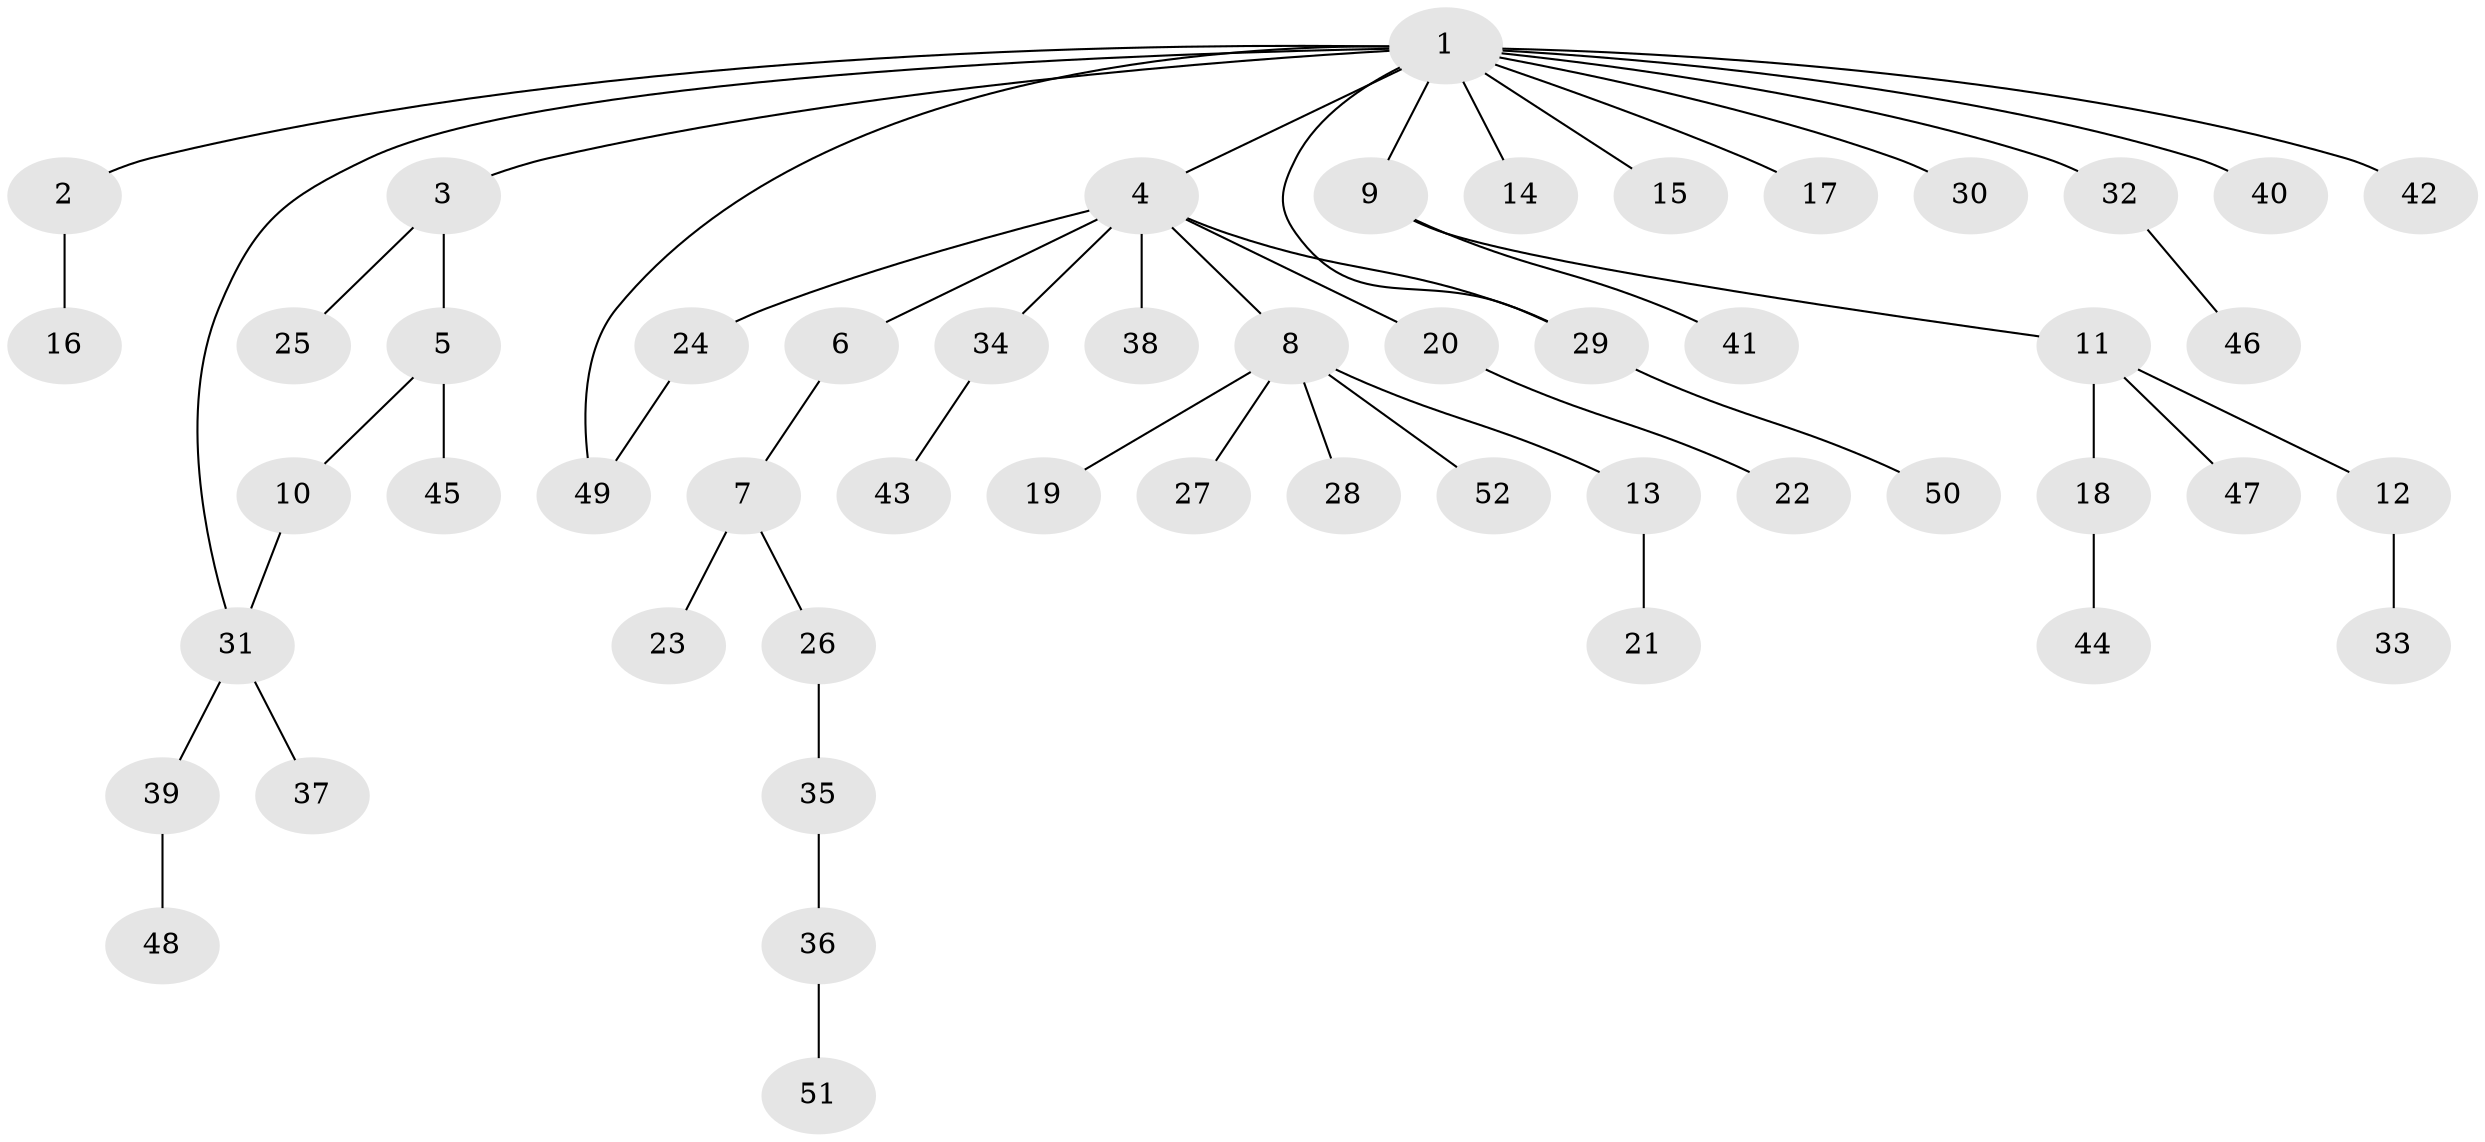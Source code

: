 // coarse degree distribution, {14: 0.027777777777777776, 1: 0.6666666666666666, 4: 0.08333333333333333, 7: 0.027777777777777776, 2: 0.16666666666666666, 5: 0.027777777777777776}
// Generated by graph-tools (version 1.1) at 2025/41/03/06/25 10:41:50]
// undirected, 52 vertices, 54 edges
graph export_dot {
graph [start="1"]
  node [color=gray90,style=filled];
  1;
  2;
  3;
  4;
  5;
  6;
  7;
  8;
  9;
  10;
  11;
  12;
  13;
  14;
  15;
  16;
  17;
  18;
  19;
  20;
  21;
  22;
  23;
  24;
  25;
  26;
  27;
  28;
  29;
  30;
  31;
  32;
  33;
  34;
  35;
  36;
  37;
  38;
  39;
  40;
  41;
  42;
  43;
  44;
  45;
  46;
  47;
  48;
  49;
  50;
  51;
  52;
  1 -- 2;
  1 -- 3;
  1 -- 4;
  1 -- 9;
  1 -- 14;
  1 -- 15;
  1 -- 17;
  1 -- 29;
  1 -- 30;
  1 -- 31;
  1 -- 32;
  1 -- 40;
  1 -- 42;
  1 -- 49;
  2 -- 16;
  3 -- 5;
  3 -- 25;
  4 -- 6;
  4 -- 8;
  4 -- 20;
  4 -- 24;
  4 -- 29;
  4 -- 34;
  4 -- 38;
  5 -- 10;
  5 -- 45;
  6 -- 7;
  7 -- 23;
  7 -- 26;
  8 -- 13;
  8 -- 19;
  8 -- 27;
  8 -- 28;
  8 -- 52;
  9 -- 11;
  9 -- 41;
  10 -- 31;
  11 -- 12;
  11 -- 18;
  11 -- 47;
  12 -- 33;
  13 -- 21;
  18 -- 44;
  20 -- 22;
  24 -- 49;
  26 -- 35;
  29 -- 50;
  31 -- 37;
  31 -- 39;
  32 -- 46;
  34 -- 43;
  35 -- 36;
  36 -- 51;
  39 -- 48;
}
